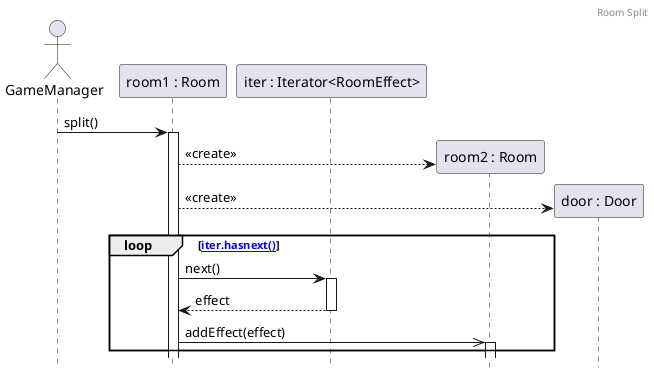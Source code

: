 @startuml RoomSplit
header Room Split
hide footbox
/'
actor gm as "GameManager"
participant r1 as "room1 : Room"
participant capacity as "room1.capacity : int"

gm -> r1 ++ : split()

create r2 as "room2 : Room"
r1 --> r2 ++ : Room(room1.capacity)
create r2doors as "room2.doors : List<Door>"
r2 --> r2doors -- : List<Door>()

create d as "door : Door"
r1 --> d : Door(room1, room2)

r1 ->> r2doors : add(d)


loop foreach effect in room1.effects
    r1 ->> r2 ++ : addEffect(effect)
end
'/

actor gm as "GameManager"
participant r1 as "room1 : Room"
participant iter as "iter : Iterator<RoomEffect>"

gm -> r1 ++ : split()

create r2 as "room2 : Room"
r1 --> r2  :  <<create>>

create d as "door : Door"
r1 --> d :  <<create>>


loop [[iter.hasnext()]]
    r1 -> iter ++: next()
    return effect

    r1 ->> r2 ++ : addEffect(effect)
end

/'
actor gm as "GameManager"
participant r1 as "room1 : Room"

gm -> r1 ++ : split()

create r2 as "room2 : Room"
r1 --> r2  :  <<create>>

create d as "door : Door"
r1 --> d :  <<create>>

note right of r1
    A további működés:
    - room2-nél az ajtó beállítása
    - hatások másolása
    a Room osztály belső működésének része
end note
'/
@enduml